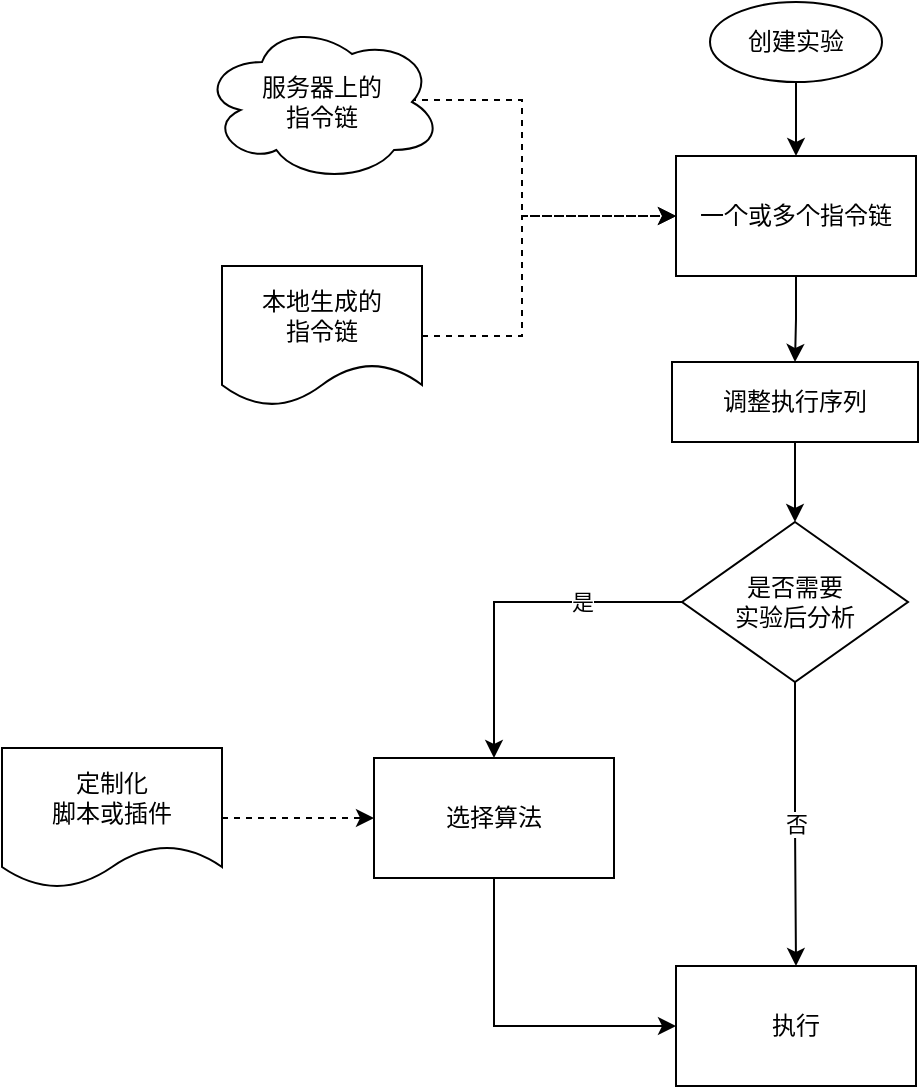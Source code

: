 <mxfile version="16.2.4" type="github">
  <diagram id="6HJbX8xjSHiphjpHN3d-" name="Page-1">
    <mxGraphModel dx="1038" dy="547" grid="1" gridSize="10" guides="1" tooltips="1" connect="1" arrows="1" fold="1" page="1" pageScale="1" pageWidth="827" pageHeight="1169" math="0" shadow="0">
      <root>
        <mxCell id="0" />
        <mxCell id="1" parent="0" />
        <mxCell id="1ClQActKmiOmDfNbaTkT-4" value="" style="edgeStyle=orthogonalEdgeStyle;rounded=0;orthogonalLoop=1;jettySize=auto;html=1;" parent="1" source="1ClQActKmiOmDfNbaTkT-2" target="1ClQActKmiOmDfNbaTkT-3" edge="1">
          <mxGeometry relative="1" as="geometry" />
        </mxCell>
        <mxCell id="1ClQActKmiOmDfNbaTkT-2" value="创建实验" style="ellipse;whiteSpace=wrap;html=1;" parent="1" vertex="1">
          <mxGeometry x="464" y="60" width="86" height="40" as="geometry" />
        </mxCell>
        <mxCell id="1ClQActKmiOmDfNbaTkT-6" value="" style="edgeStyle=orthogonalEdgeStyle;rounded=0;orthogonalLoop=1;jettySize=auto;html=1;" parent="1" source="1ClQActKmiOmDfNbaTkT-3" target="1ClQActKmiOmDfNbaTkT-5" edge="1">
          <mxGeometry relative="1" as="geometry" />
        </mxCell>
        <mxCell id="1ClQActKmiOmDfNbaTkT-3" value="一个或多个指令链" style="whiteSpace=wrap;html=1;" parent="1" vertex="1">
          <mxGeometry x="447" y="137" width="120" height="60" as="geometry" />
        </mxCell>
        <mxCell id="1ClQActKmiOmDfNbaTkT-8" value="" style="edgeStyle=orthogonalEdgeStyle;rounded=0;orthogonalLoop=1;jettySize=auto;html=1;" parent="1" source="1ClQActKmiOmDfNbaTkT-5" target="1ClQActKmiOmDfNbaTkT-7" edge="1">
          <mxGeometry relative="1" as="geometry" />
        </mxCell>
        <mxCell id="1ClQActKmiOmDfNbaTkT-5" value="调整执行序列" style="whiteSpace=wrap;html=1;" parent="1" vertex="1">
          <mxGeometry x="445" y="240" width="123" height="40" as="geometry" />
        </mxCell>
        <mxCell id="1ClQActKmiOmDfNbaTkT-10" value="否" style="edgeStyle=orthogonalEdgeStyle;rounded=0;orthogonalLoop=1;jettySize=auto;html=1;" parent="1" source="1ClQActKmiOmDfNbaTkT-7" target="1ClQActKmiOmDfNbaTkT-9" edge="1">
          <mxGeometry relative="1" as="geometry" />
        </mxCell>
        <mxCell id="1ClQActKmiOmDfNbaTkT-12" style="edgeStyle=orthogonalEdgeStyle;rounded=0;orthogonalLoop=1;jettySize=auto;html=1;exitX=0;exitY=0.5;exitDx=0;exitDy=0;entryX=0.5;entryY=0;entryDx=0;entryDy=0;" parent="1" source="1ClQActKmiOmDfNbaTkT-7" target="1ClQActKmiOmDfNbaTkT-11" edge="1">
          <mxGeometry relative="1" as="geometry" />
        </mxCell>
        <mxCell id="1ClQActKmiOmDfNbaTkT-13" value="是" style="edgeLabel;html=1;align=center;verticalAlign=middle;resizable=0;points=[];" parent="1ClQActKmiOmDfNbaTkT-12" vertex="1" connectable="0">
          <mxGeometry x="0.011" relative="1" as="geometry">
            <mxPoint x="37" as="offset" />
          </mxGeometry>
        </mxCell>
        <mxCell id="1ClQActKmiOmDfNbaTkT-7" value="是否需要&lt;br&gt;实验后分析" style="rhombus;whiteSpace=wrap;html=1;" parent="1" vertex="1">
          <mxGeometry x="450" y="320" width="113" height="80" as="geometry" />
        </mxCell>
        <mxCell id="1ClQActKmiOmDfNbaTkT-9" value="执行" style="rounded=0;whiteSpace=wrap;html=1;" parent="1" vertex="1">
          <mxGeometry x="447" y="542" width="120" height="60" as="geometry" />
        </mxCell>
        <mxCell id="1ClQActKmiOmDfNbaTkT-18" style="edgeStyle=orthogonalEdgeStyle;rounded=0;orthogonalLoop=1;jettySize=auto;html=1;exitX=0.5;exitY=1;exitDx=0;exitDy=0;entryX=0;entryY=0.5;entryDx=0;entryDy=0;" parent="1" source="1ClQActKmiOmDfNbaTkT-11" target="1ClQActKmiOmDfNbaTkT-9" edge="1">
          <mxGeometry relative="1" as="geometry" />
        </mxCell>
        <mxCell id="1ClQActKmiOmDfNbaTkT-11" value="选择算法" style="rounded=0;whiteSpace=wrap;html=1;" parent="1" vertex="1">
          <mxGeometry x="296" y="438" width="120" height="60" as="geometry" />
        </mxCell>
        <mxCell id="1ClQActKmiOmDfNbaTkT-17" value="" style="edgeStyle=orthogonalEdgeStyle;rounded=0;orthogonalLoop=1;jettySize=auto;html=1;dashed=1;" parent="1" source="1ClQActKmiOmDfNbaTkT-16" target="1ClQActKmiOmDfNbaTkT-11" edge="1">
          <mxGeometry relative="1" as="geometry" />
        </mxCell>
        <mxCell id="1ClQActKmiOmDfNbaTkT-16" value="&lt;span&gt;定制化&lt;/span&gt;&lt;br&gt;&lt;span&gt;脚本或插件&lt;/span&gt;" style="shape=document;whiteSpace=wrap;html=1;boundedLbl=1;" parent="1" vertex="1">
          <mxGeometry x="110" y="433" width="110" height="70" as="geometry" />
        </mxCell>
        <mxCell id="K9WD7_3GSTwuTdgd7abr-1" style="edgeStyle=orthogonalEdgeStyle;rounded=0;orthogonalLoop=1;jettySize=auto;html=1;exitX=0.875;exitY=0.5;exitDx=0;exitDy=0;exitPerimeter=0;entryX=0;entryY=0.5;entryDx=0;entryDy=0;dashed=1;" edge="1" parent="1" source="1ClQActKmiOmDfNbaTkT-20" target="1ClQActKmiOmDfNbaTkT-3">
          <mxGeometry relative="1" as="geometry">
            <Array as="points">
              <mxPoint x="370" y="109" />
              <mxPoint x="370" y="167" />
            </Array>
          </mxGeometry>
        </mxCell>
        <mxCell id="1ClQActKmiOmDfNbaTkT-20" value="服务器上的&lt;br&gt;指令链" style="ellipse;shape=cloud;whiteSpace=wrap;html=1;" parent="1" vertex="1">
          <mxGeometry x="210" y="70" width="120" height="80" as="geometry" />
        </mxCell>
        <mxCell id="1ClQActKmiOmDfNbaTkT-24" style="edgeStyle=orthogonalEdgeStyle;rounded=0;orthogonalLoop=1;jettySize=auto;html=1;entryX=0;entryY=0.5;entryDx=0;entryDy=0;dashed=1;" parent="1" source="1ClQActKmiOmDfNbaTkT-22" target="1ClQActKmiOmDfNbaTkT-3" edge="1">
          <mxGeometry relative="1" as="geometry">
            <Array as="points">
              <mxPoint x="370" y="227" />
              <mxPoint x="370" y="167" />
            </Array>
          </mxGeometry>
        </mxCell>
        <mxCell id="1ClQActKmiOmDfNbaTkT-22" value="本地生成的&lt;br&gt;指令链" style="shape=document;whiteSpace=wrap;html=1;boundedLbl=1;" parent="1" vertex="1">
          <mxGeometry x="220" y="192" width="100" height="70" as="geometry" />
        </mxCell>
      </root>
    </mxGraphModel>
  </diagram>
</mxfile>
